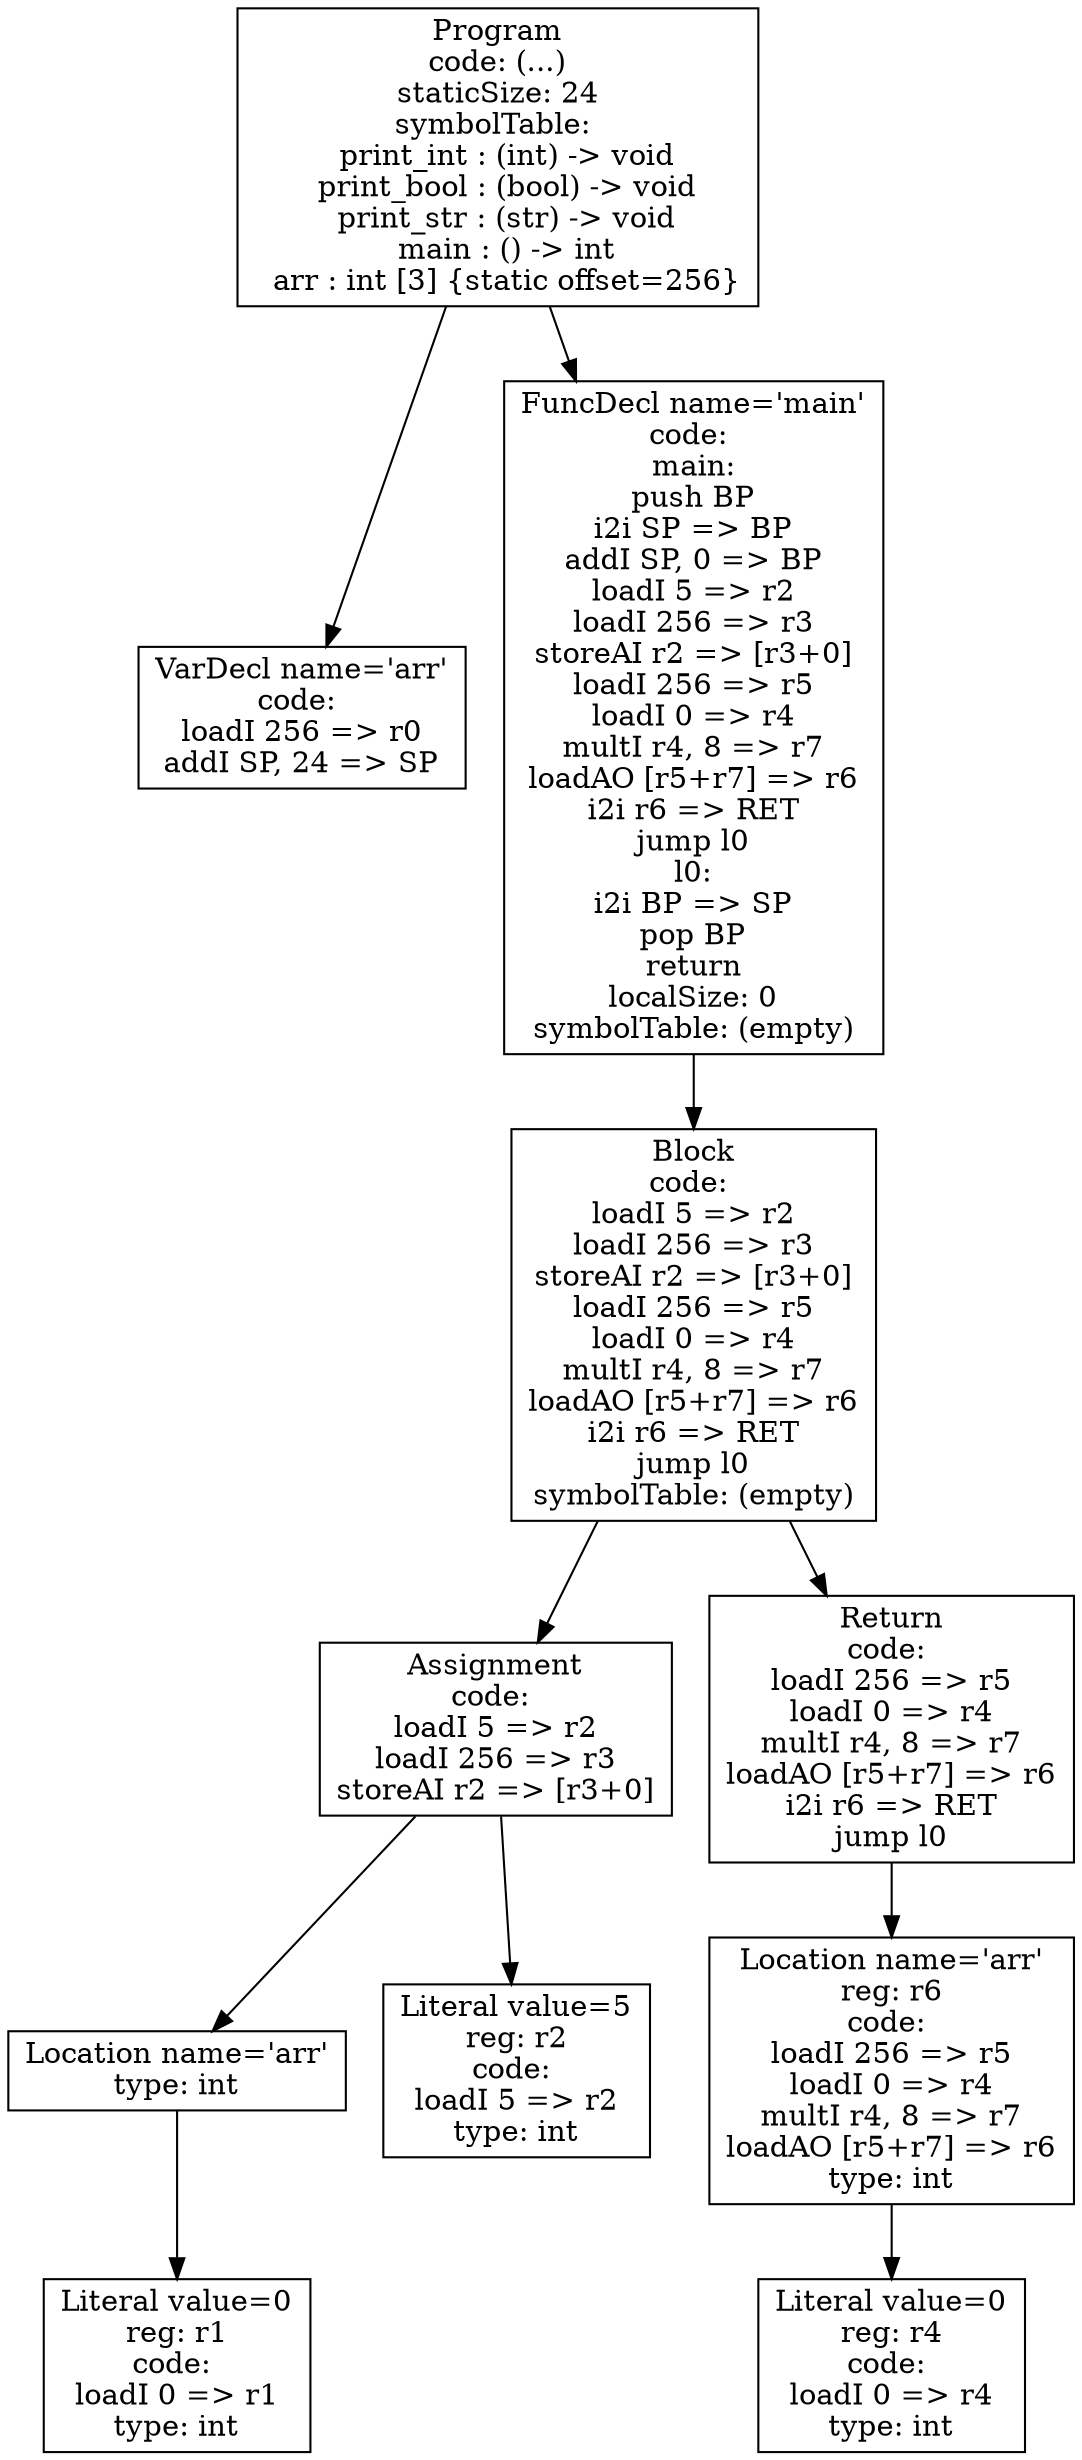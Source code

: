 digraph AST {
1 [shape=box, label="VarDecl name='arr'\ncode: \nloadI 256 => r0\naddI SP, 24 => SP"];
6 [shape=box, label="Literal value=0\nreg: r1\ncode: \nloadI 0 => r1\ntype: int"];
5 [shape=box, label="Location name='arr'\ntype: int"];
5 -> 6;
7 [shape=box, label="Literal value=5\nreg: r2\ncode: \nloadI 5 => r2\ntype: int"];
4 [shape=box, label="Assignment\ncode: \nloadI 5 => r2\nloadI 256 => r3\nstoreAI r2 => [r3+0]"];
4 -> 5;
4 -> 7;
10 [shape=box, label="Literal value=0\nreg: r4\ncode: \nloadI 0 => r4\ntype: int"];
9 [shape=box, label="Location name='arr'\nreg: r6\ncode: \nloadI 256 => r5\nloadI 0 => r4\nmultI r4, 8 => r7\nloadAO [r5+r7] => r6\ntype: int"];
9 -> 10;
8 [shape=box, label="Return\ncode: \nloadI 256 => r5\nloadI 0 => r4\nmultI r4, 8 => r7\nloadAO [r5+r7] => r6\ni2i r6 => RET\njump l0"];
8 -> 9;
3 [shape=box, label="Block\ncode: \nloadI 5 => r2\nloadI 256 => r3\nstoreAI r2 => [r3+0]\nloadI 256 => r5\nloadI 0 => r4\nmultI r4, 8 => r7\nloadAO [r5+r7] => r6\ni2i r6 => RET\njump l0\nsymbolTable: (empty)"];
3 -> 4;
3 -> 8;
2 [shape=box, label="FuncDecl name='main'\ncode: \nmain:\npush BP\ni2i SP => BP\naddI SP, 0 => BP\nloadI 5 => r2\nloadI 256 => r3\nstoreAI r2 => [r3+0]\nloadI 256 => r5\nloadI 0 => r4\nmultI r4, 8 => r7\nloadAO [r5+r7] => r6\ni2i r6 => RET\njump l0\nl0:\ni2i BP => SP\npop BP\nreturn\nlocalSize: 0\nsymbolTable: (empty)"];
2 -> 3;
0 [shape=box, label="Program\ncode: (...)\nstaticSize: 24\nsymbolTable: \n  print_int : (int) -> void\n  print_bool : (bool) -> void\n  print_str : (str) -> void\n  main : () -> int\n  arr : int [3] {static offset=256}"];
0 -> 1;
0 -> 2;
}

